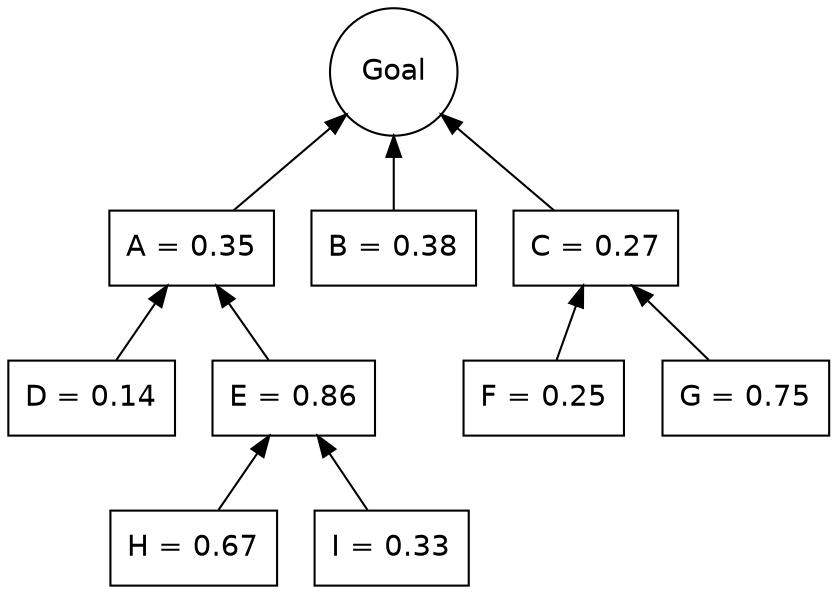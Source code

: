 digraph G {
    rankdir = BT;
	
	node [shape = circle, fontname = Helvetica]
		Goal

	node [shape = box, fontname = Helvetica]
		A [label = "A = 0.35"];
		B [label = "B = 0.38"];
		C [label = "C = 0.27"];
		D [label = "D = 0.14"];
		E [label = "E = 0.86"];
		F [label = "F = 0.25"];
		G [label = "G = 0.75"];
		H [label = "H = 0.67"];
		I [label = "I = 0.33"];
		
		
	edge [dir=""]
		A->Goal; B->Goal; C->Goal;
		D->A; E->A; F->C; G->C;
		H->E; I->E;
		


}